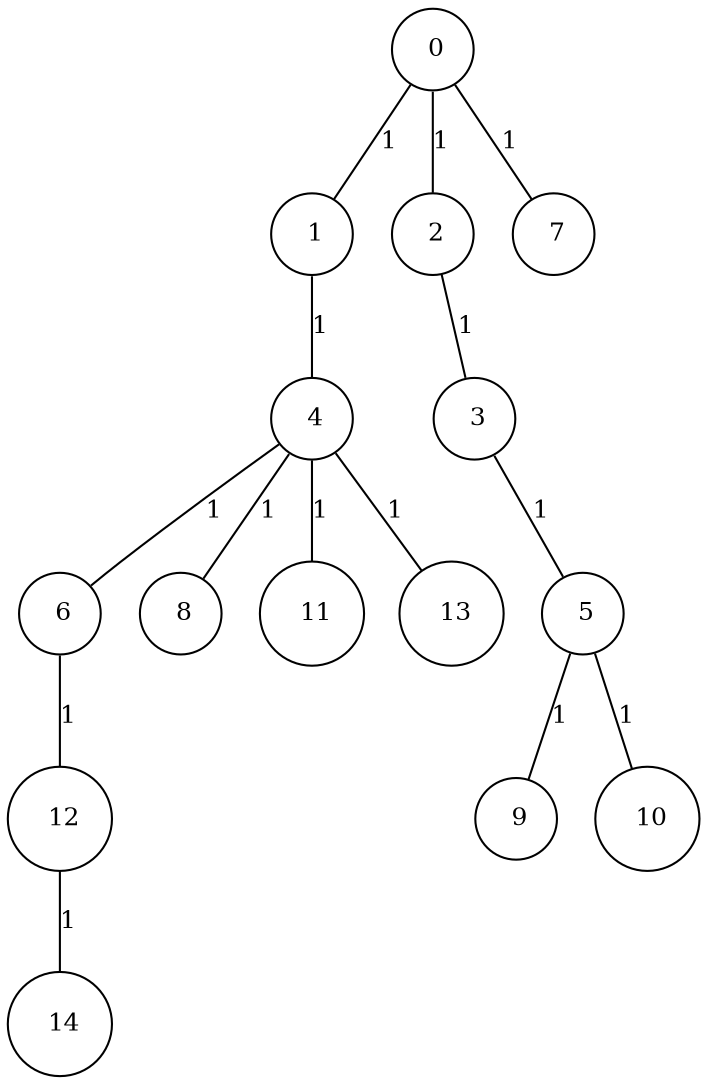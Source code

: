 graph G {
size="8.5,11;"
ratio = "expand;"
fixedsize="true;"
overlap="scale;"
node[shape=circle,width=.12,hight=.12,fontsize=12]
edge[fontsize=12]

0[label=" 0" color=black, pos="1.8960662,1.9260868!"];
1[label=" 1" color=black, pos="0.60596145,0.15626349!"];
2[label=" 2" color=black, pos="2.4112334,2.3145827!"];
3[label=" 3" color=black, pos="2.0757462,0.57181072!"];
4[label=" 4" color=black, pos="2.8952283,2.8761298!"];
5[label=" 5" color=black, pos="2.5683867,1.8715786!"];
6[label=" 6" color=black, pos="2.902555,2.3872293!"];
7[label=" 7" color=black, pos="0.40372355,2.7397626!"];
8[label=" 8" color=black, pos="1.0448998,2.0901168!"];
9[label=" 9" color=black, pos="1.6603594,1.1138191!"];
10[label=" 10" color=black, pos="2.9424533,0.53452952!"];
11[label=" 11" color=black, pos="1.2651391,1.6809262!"];
12[label=" 12" color=black, pos="1.0150509,1.8489013!"];
13[label=" 13" color=black, pos="1.3289144,2.2853621!"];
14[label=" 14" color=black, pos="0.2165087,0.12671248!"];
0--1[label="1"]
0--2[label="1"]
0--7[label="1"]
1--4[label="1"]
2--3[label="1"]
3--5[label="1"]
4--6[label="1"]
4--8[label="1"]
4--11[label="1"]
4--13[label="1"]
5--9[label="1"]
5--10[label="1"]
6--12[label="1"]
12--14[label="1"]

}
